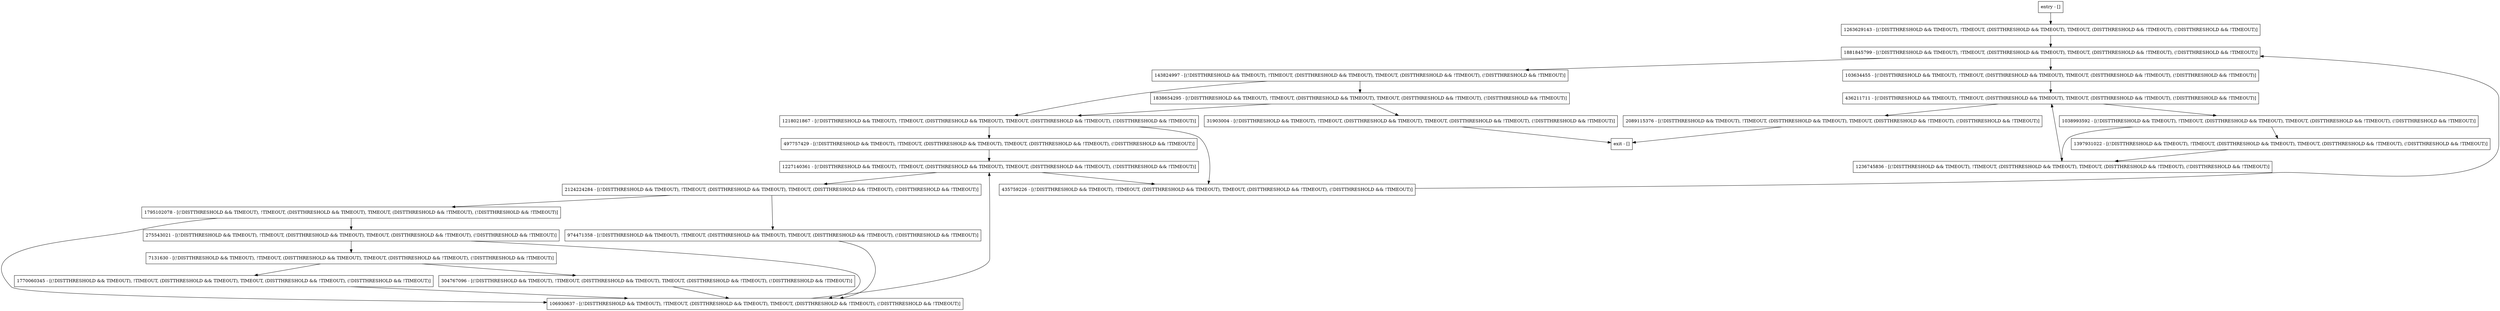 digraph getMergedColors {
node [shape=record];
1881845799 [label="1881845799 - [(!DISTTHRESHOLD && TIMEOUT), !TIMEOUT, (DISTTHRESHOLD && TIMEOUT), TIMEOUT, (DISTTHRESHOLD && !TIMEOUT), (!DISTTHRESHOLD && !TIMEOUT)]"];
1038993592 [label="1038993592 - [(!DISTTHRESHOLD && TIMEOUT), !TIMEOUT, (DISTTHRESHOLD && TIMEOUT), TIMEOUT, (DISTTHRESHOLD && !TIMEOUT), (!DISTTHRESHOLD && !TIMEOUT)]"];
275543021 [label="275543021 - [(!DISTTHRESHOLD && TIMEOUT), !TIMEOUT, (DISTTHRESHOLD && TIMEOUT), TIMEOUT, (DISTTHRESHOLD && !TIMEOUT), (!DISTTHRESHOLD && !TIMEOUT)]"];
2089115376 [label="2089115376 - [(!DISTTHRESHOLD && TIMEOUT), !TIMEOUT, (DISTTHRESHOLD && TIMEOUT), TIMEOUT, (DISTTHRESHOLD && !TIMEOUT), (!DISTTHRESHOLD && !TIMEOUT)]"];
304767096 [label="304767096 - [(!DISTTHRESHOLD && TIMEOUT), !TIMEOUT, (DISTTHRESHOLD && TIMEOUT), TIMEOUT, (DISTTHRESHOLD && !TIMEOUT), (!DISTTHRESHOLD && !TIMEOUT)]"];
497757429 [label="497757429 - [(!DISTTHRESHOLD && TIMEOUT), !TIMEOUT, (DISTTHRESHOLD && TIMEOUT), TIMEOUT, (DISTTHRESHOLD && !TIMEOUT), (!DISTTHRESHOLD && !TIMEOUT)]"];
1838654295 [label="1838654295 - [(!DISTTHRESHOLD && TIMEOUT), !TIMEOUT, (DISTTHRESHOLD && TIMEOUT), TIMEOUT, (DISTTHRESHOLD && !TIMEOUT), (!DISTTHRESHOLD && !TIMEOUT)]"];
1397931022 [label="1397931022 - [(!DISTTHRESHOLD && TIMEOUT), !TIMEOUT, (DISTTHRESHOLD && TIMEOUT), TIMEOUT, (DISTTHRESHOLD && !TIMEOUT), (!DISTTHRESHOLD && !TIMEOUT)]"];
1236745836 [label="1236745836 - [(!DISTTHRESHOLD && TIMEOUT), !TIMEOUT, (DISTTHRESHOLD && TIMEOUT), TIMEOUT, (DISTTHRESHOLD && !TIMEOUT), (!DISTTHRESHOLD && !TIMEOUT)]"];
1770060345 [label="1770060345 - [(!DISTTHRESHOLD && TIMEOUT), !TIMEOUT, (DISTTHRESHOLD && TIMEOUT), TIMEOUT, (DISTTHRESHOLD && !TIMEOUT), (!DISTTHRESHOLD && !TIMEOUT)]"];
143824997 [label="143824997 - [(!DISTTHRESHOLD && TIMEOUT), !TIMEOUT, (DISTTHRESHOLD && TIMEOUT), TIMEOUT, (DISTTHRESHOLD && !TIMEOUT), (!DISTTHRESHOLD && !TIMEOUT)]"];
1218021867 [label="1218021867 - [(!DISTTHRESHOLD && TIMEOUT), !TIMEOUT, (DISTTHRESHOLD && TIMEOUT), TIMEOUT, (DISTTHRESHOLD && !TIMEOUT), (!DISTTHRESHOLD && !TIMEOUT)]"];
435759226 [label="435759226 - [(!DISTTHRESHOLD && TIMEOUT), !TIMEOUT, (DISTTHRESHOLD && TIMEOUT), TIMEOUT, (DISTTHRESHOLD && !TIMEOUT), (!DISTTHRESHOLD && !TIMEOUT)]"];
2124224284 [label="2124224284 - [(!DISTTHRESHOLD && TIMEOUT), !TIMEOUT, (DISTTHRESHOLD && TIMEOUT), TIMEOUT, (DISTTHRESHOLD && !TIMEOUT), (!DISTTHRESHOLD && !TIMEOUT)]"];
7131630 [label="7131630 - [(!DISTTHRESHOLD && TIMEOUT), !TIMEOUT, (DISTTHRESHOLD && TIMEOUT), TIMEOUT, (DISTTHRESHOLD && !TIMEOUT), (!DISTTHRESHOLD && !TIMEOUT)]"];
974471358 [label="974471358 - [(!DISTTHRESHOLD && TIMEOUT), !TIMEOUT, (DISTTHRESHOLD && TIMEOUT), TIMEOUT, (DISTTHRESHOLD && !TIMEOUT), (!DISTTHRESHOLD && !TIMEOUT)]"];
1227140361 [label="1227140361 - [(!DISTTHRESHOLD && TIMEOUT), !TIMEOUT, (DISTTHRESHOLD && TIMEOUT), TIMEOUT, (DISTTHRESHOLD && !TIMEOUT), (!DISTTHRESHOLD && !TIMEOUT)]"];
1795102078 [label="1795102078 - [(!DISTTHRESHOLD && TIMEOUT), !TIMEOUT, (DISTTHRESHOLD && TIMEOUT), TIMEOUT, (DISTTHRESHOLD && !TIMEOUT), (!DISTTHRESHOLD && !TIMEOUT)]"];
103634455 [label="103634455 - [(!DISTTHRESHOLD && TIMEOUT), !TIMEOUT, (DISTTHRESHOLD && TIMEOUT), TIMEOUT, (DISTTHRESHOLD && !TIMEOUT), (!DISTTHRESHOLD && !TIMEOUT)]"];
106930637 [label="106930637 - [(!DISTTHRESHOLD && TIMEOUT), !TIMEOUT, (DISTTHRESHOLD && TIMEOUT), TIMEOUT, (DISTTHRESHOLD && !TIMEOUT), (!DISTTHRESHOLD && !TIMEOUT)]"];
entry [label="entry - []"];
exit [label="exit - []"];
436211711 [label="436211711 - [(!DISTTHRESHOLD && TIMEOUT), !TIMEOUT, (DISTTHRESHOLD && TIMEOUT), TIMEOUT, (DISTTHRESHOLD && !TIMEOUT), (!DISTTHRESHOLD && !TIMEOUT)]"];
1263629143 [label="1263629143 - [(!DISTTHRESHOLD && TIMEOUT), !TIMEOUT, (DISTTHRESHOLD && TIMEOUT), TIMEOUT, (DISTTHRESHOLD && !TIMEOUT), (!DISTTHRESHOLD && !TIMEOUT)]"];
31903004 [label="31903004 - [(!DISTTHRESHOLD && TIMEOUT), !TIMEOUT, (DISTTHRESHOLD && TIMEOUT), TIMEOUT, (DISTTHRESHOLD && !TIMEOUT), (!DISTTHRESHOLD && !TIMEOUT)]"];
entry;
exit;
1881845799 -> 143824997;
1881845799 -> 103634455;
1038993592 -> 1397931022;
1038993592 -> 1236745836;
275543021 -> 106930637;
275543021 -> 7131630;
2089115376 -> exit;
304767096 -> 106930637;
497757429 -> 1227140361;
1838654295 -> 1218021867;
1838654295 -> 31903004;
1397931022 -> 1236745836;
1236745836 -> 436211711;
1770060345 -> 106930637;
143824997 -> 1218021867;
143824997 -> 1838654295;
1218021867 -> 497757429;
1218021867 -> 435759226;
435759226 -> 1881845799;
2124224284 -> 974471358;
2124224284 -> 1795102078;
7131630 -> 304767096;
7131630 -> 1770060345;
974471358 -> 106930637;
1227140361 -> 2124224284;
1227140361 -> 435759226;
1795102078 -> 106930637;
1795102078 -> 275543021;
103634455 -> 436211711;
106930637 -> 1227140361;
entry -> 1263629143;
436211711 -> 1038993592;
436211711 -> 2089115376;
1263629143 -> 1881845799;
31903004 -> exit;
}
